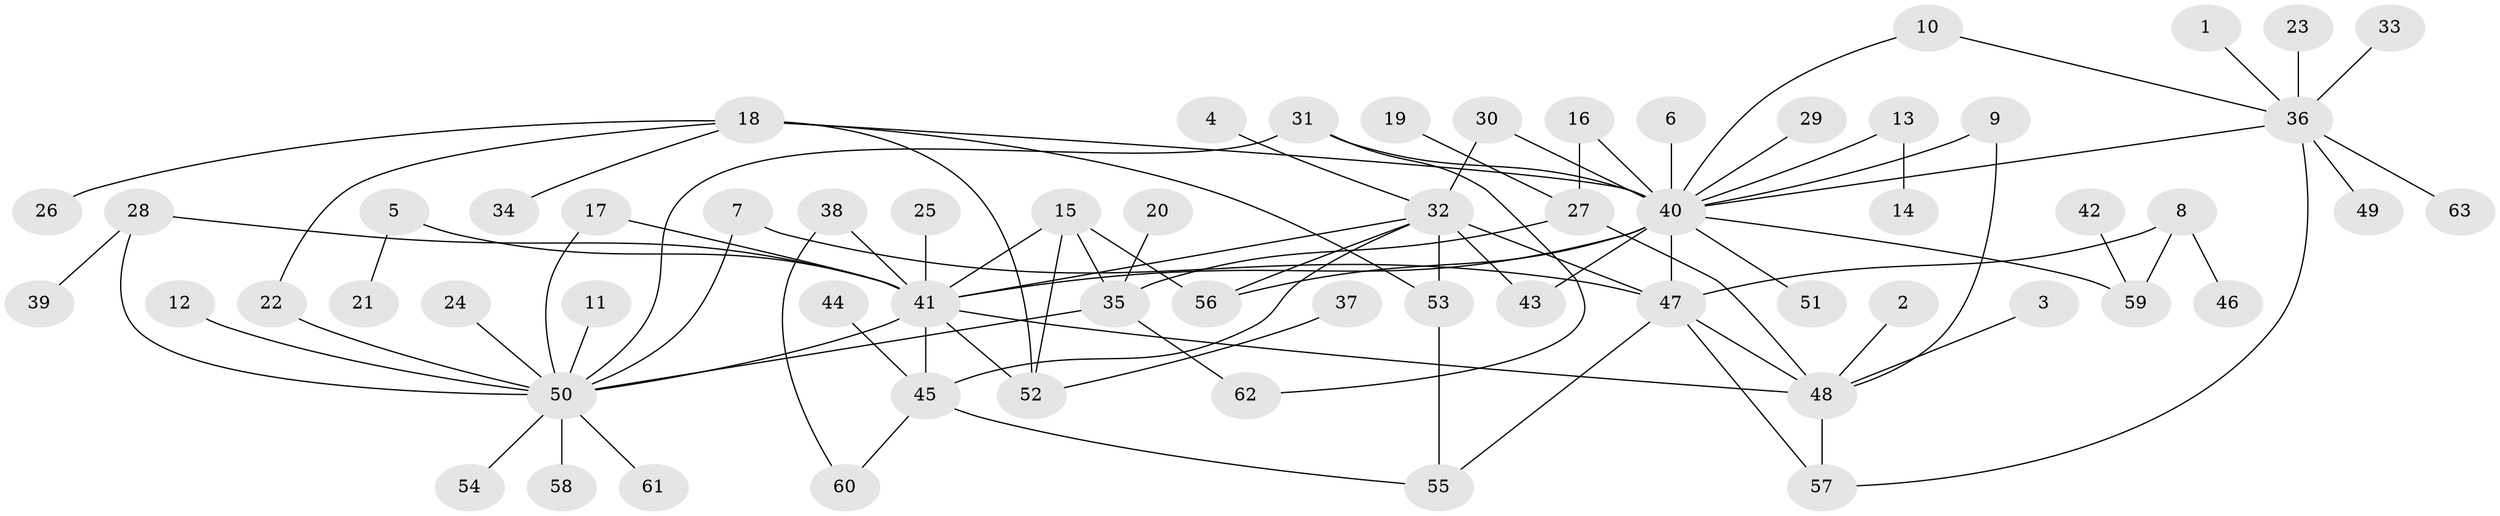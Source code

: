 // original degree distribution, {15: 0.015873015873015872, 18: 0.007936507936507936, 9: 0.007936507936507936, 6: 0.031746031746031744, 10: 0.007936507936507936, 8: 0.007936507936507936, 1: 0.5158730158730159, 4: 0.05555555555555555, 11: 0.007936507936507936, 7: 0.007936507936507936, 5: 0.031746031746031744, 3: 0.047619047619047616, 2: 0.25396825396825395}
// Generated by graph-tools (version 1.1) at 2025/01/03/09/25 03:01:45]
// undirected, 63 vertices, 89 edges
graph export_dot {
graph [start="1"]
  node [color=gray90,style=filled];
  1;
  2;
  3;
  4;
  5;
  6;
  7;
  8;
  9;
  10;
  11;
  12;
  13;
  14;
  15;
  16;
  17;
  18;
  19;
  20;
  21;
  22;
  23;
  24;
  25;
  26;
  27;
  28;
  29;
  30;
  31;
  32;
  33;
  34;
  35;
  36;
  37;
  38;
  39;
  40;
  41;
  42;
  43;
  44;
  45;
  46;
  47;
  48;
  49;
  50;
  51;
  52;
  53;
  54;
  55;
  56;
  57;
  58;
  59;
  60;
  61;
  62;
  63;
  1 -- 36 [weight=1.0];
  2 -- 48 [weight=1.0];
  3 -- 48 [weight=1.0];
  4 -- 32 [weight=1.0];
  5 -- 21 [weight=1.0];
  5 -- 41 [weight=1.0];
  6 -- 40 [weight=1.0];
  7 -- 47 [weight=1.0];
  7 -- 50 [weight=1.0];
  8 -- 46 [weight=1.0];
  8 -- 47 [weight=1.0];
  8 -- 59 [weight=1.0];
  9 -- 40 [weight=1.0];
  9 -- 48 [weight=1.0];
  10 -- 36 [weight=1.0];
  10 -- 40 [weight=1.0];
  11 -- 50 [weight=1.0];
  12 -- 50 [weight=1.0];
  13 -- 14 [weight=1.0];
  13 -- 40 [weight=1.0];
  15 -- 35 [weight=1.0];
  15 -- 41 [weight=1.0];
  15 -- 52 [weight=1.0];
  15 -- 56 [weight=1.0];
  16 -- 27 [weight=1.0];
  16 -- 40 [weight=1.0];
  17 -- 41 [weight=1.0];
  17 -- 50 [weight=1.0];
  18 -- 22 [weight=1.0];
  18 -- 26 [weight=1.0];
  18 -- 34 [weight=1.0];
  18 -- 40 [weight=1.0];
  18 -- 52 [weight=1.0];
  18 -- 53 [weight=1.0];
  19 -- 27 [weight=1.0];
  20 -- 35 [weight=1.0];
  22 -- 50 [weight=1.0];
  23 -- 36 [weight=1.0];
  24 -- 50 [weight=1.0];
  25 -- 41 [weight=1.0];
  27 -- 35 [weight=2.0];
  27 -- 48 [weight=1.0];
  28 -- 39 [weight=1.0];
  28 -- 41 [weight=1.0];
  28 -- 50 [weight=1.0];
  29 -- 40 [weight=1.0];
  30 -- 32 [weight=1.0];
  30 -- 40 [weight=1.0];
  31 -- 40 [weight=1.0];
  31 -- 50 [weight=1.0];
  31 -- 62 [weight=1.0];
  32 -- 41 [weight=1.0];
  32 -- 43 [weight=1.0];
  32 -- 45 [weight=1.0];
  32 -- 47 [weight=2.0];
  32 -- 53 [weight=1.0];
  32 -- 56 [weight=1.0];
  33 -- 36 [weight=1.0];
  35 -- 50 [weight=1.0];
  35 -- 62 [weight=1.0];
  36 -- 40 [weight=1.0];
  36 -- 49 [weight=1.0];
  36 -- 57 [weight=1.0];
  36 -- 63 [weight=1.0];
  37 -- 52 [weight=1.0];
  38 -- 41 [weight=1.0];
  38 -- 60 [weight=1.0];
  40 -- 41 [weight=1.0];
  40 -- 43 [weight=1.0];
  40 -- 47 [weight=1.0];
  40 -- 51 [weight=1.0];
  40 -- 56 [weight=1.0];
  40 -- 59 [weight=1.0];
  41 -- 45 [weight=1.0];
  41 -- 48 [weight=1.0];
  41 -- 50 [weight=1.0];
  41 -- 52 [weight=1.0];
  42 -- 59 [weight=1.0];
  44 -- 45 [weight=1.0];
  45 -- 55 [weight=1.0];
  45 -- 60 [weight=1.0];
  47 -- 48 [weight=1.0];
  47 -- 55 [weight=1.0];
  47 -- 57 [weight=1.0];
  48 -- 57 [weight=1.0];
  50 -- 54 [weight=1.0];
  50 -- 58 [weight=1.0];
  50 -- 61 [weight=1.0];
  53 -- 55 [weight=1.0];
}
